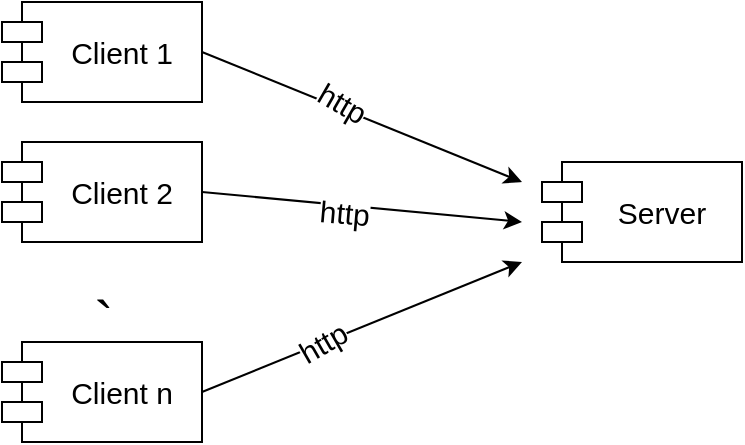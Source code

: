 <mxfile version="12.9.3" type="device"><diagram id="Vjtv4aPR6OH4NE5Eu1H8" name="第 1 页"><mxGraphModel dx="1086" dy="806" grid="1" gridSize="10" guides="1" tooltips="1" connect="1" arrows="1" fold="1" page="1" pageScale="1" pageWidth="827" pageHeight="1169" math="0" shadow="0"><root><mxCell id="0"/><mxCell id="1" parent="0"/><mxCell id="6GogUYnfm8pcAim0DWnl-3" value="Client 1" style="shape=module;align=left;spacingLeft=20;align=center;verticalAlign=top;spacingTop=10;fontSize=15;" parent="1" vertex="1"><mxGeometry x="190" y="230" width="100" height="50" as="geometry"/></mxCell><mxCell id="6GogUYnfm8pcAim0DWnl-4" value="Client 2" style="shape=module;align=left;spacingLeft=20;align=center;verticalAlign=top;spacingTop=10;fontSize=15;" parent="1" vertex="1"><mxGeometry x="190" y="300" width="100" height="50" as="geometry"/></mxCell><mxCell id="6GogUYnfm8pcAim0DWnl-5" value="Client n" style="shape=module;align=left;spacingLeft=20;align=center;verticalAlign=top;spacingTop=10;fontSize=15;" parent="1" vertex="1"><mxGeometry x="190" y="400" width="100" height="50" as="geometry"/></mxCell><mxCell id="6GogUYnfm8pcAim0DWnl-6" value="Server&#10;" style="shape=module;align=left;spacingLeft=20;align=center;verticalAlign=top;spacingTop=10;fontSize=15;" parent="1" vertex="1"><mxGeometry x="460" y="310" width="100" height="50" as="geometry"/></mxCell><mxCell id="6GogUYnfm8pcAim0DWnl-7" value="```" style="text;html=1;align=center;verticalAlign=middle;resizable=0;points=[];autosize=1;fontSize=29;" parent="1" vertex="1"><mxGeometry x="220" y="370" width="40" height="40" as="geometry"/></mxCell><mxCell id="6GogUYnfm8pcAim0DWnl-8" value="" style="endArrow=classic;html=1;fontSize=32;exitX=1;exitY=0.5;exitDx=0;exitDy=0;" parent="1" source="6GogUYnfm8pcAim0DWnl-3" edge="1"><mxGeometry width="50" height="50" relative="1" as="geometry"><mxPoint x="380" y="430" as="sourcePoint"/><mxPoint x="450" y="320" as="targetPoint"/></mxGeometry></mxCell><mxCell id="6GogUYnfm8pcAim0DWnl-11" value="http" style="text;html=1;align=center;verticalAlign=middle;resizable=0;points=[];labelBackgroundColor=#ffffff;fontSize=15;rotation=30;" parent="6GogUYnfm8pcAim0DWnl-8" vertex="1" connectable="0"><mxGeometry x="0.181" y="1" relative="1" as="geometry"><mxPoint x="-24.88" y="-12.46" as="offset"/></mxGeometry></mxCell><mxCell id="6GogUYnfm8pcAim0DWnl-9" value="" style="endArrow=classic;html=1;fontSize=32;exitX=1;exitY=0.5;exitDx=0;exitDy=0;" parent="1" source="6GogUYnfm8pcAim0DWnl-4" edge="1"><mxGeometry width="50" height="50" relative="1" as="geometry"><mxPoint x="300" y="340" as="sourcePoint"/><mxPoint x="450" y="340" as="targetPoint"/></mxGeometry></mxCell><mxCell id="6GogUYnfm8pcAim0DWnl-12" value="http" style="text;html=1;align=center;verticalAlign=middle;resizable=0;points=[];labelBackgroundColor=#ffffff;fontSize=15;rotation=5;" parent="6GogUYnfm8pcAim0DWnl-9" vertex="1" connectable="0"><mxGeometry x="0.325" relative="1" as="geometry"><mxPoint x="-35.54" y="0.11" as="offset"/></mxGeometry></mxCell><mxCell id="6GogUYnfm8pcAim0DWnl-10" value="" style="endArrow=classic;html=1;fontSize=32;exitX=1;exitY=0.5;exitDx=0;exitDy=0;" parent="1" source="6GogUYnfm8pcAim0DWnl-5" edge="1"><mxGeometry width="50" height="50" relative="1" as="geometry"><mxPoint x="300" y="430" as="sourcePoint"/><mxPoint x="450" y="360" as="targetPoint"/></mxGeometry></mxCell><mxCell id="6GogUYnfm8pcAim0DWnl-13" value="http" style="text;html=1;align=center;verticalAlign=middle;resizable=0;points=[];labelBackgroundColor=#ffffff;fontSize=15;rotation=-30;" parent="6GogUYnfm8pcAim0DWnl-10" vertex="1" connectable="0"><mxGeometry x="-0.187" y="8" relative="1" as="geometry"><mxPoint x="-1.84" y="8.76" as="offset"/></mxGeometry></mxCell></root></mxGraphModel></diagram></mxfile>